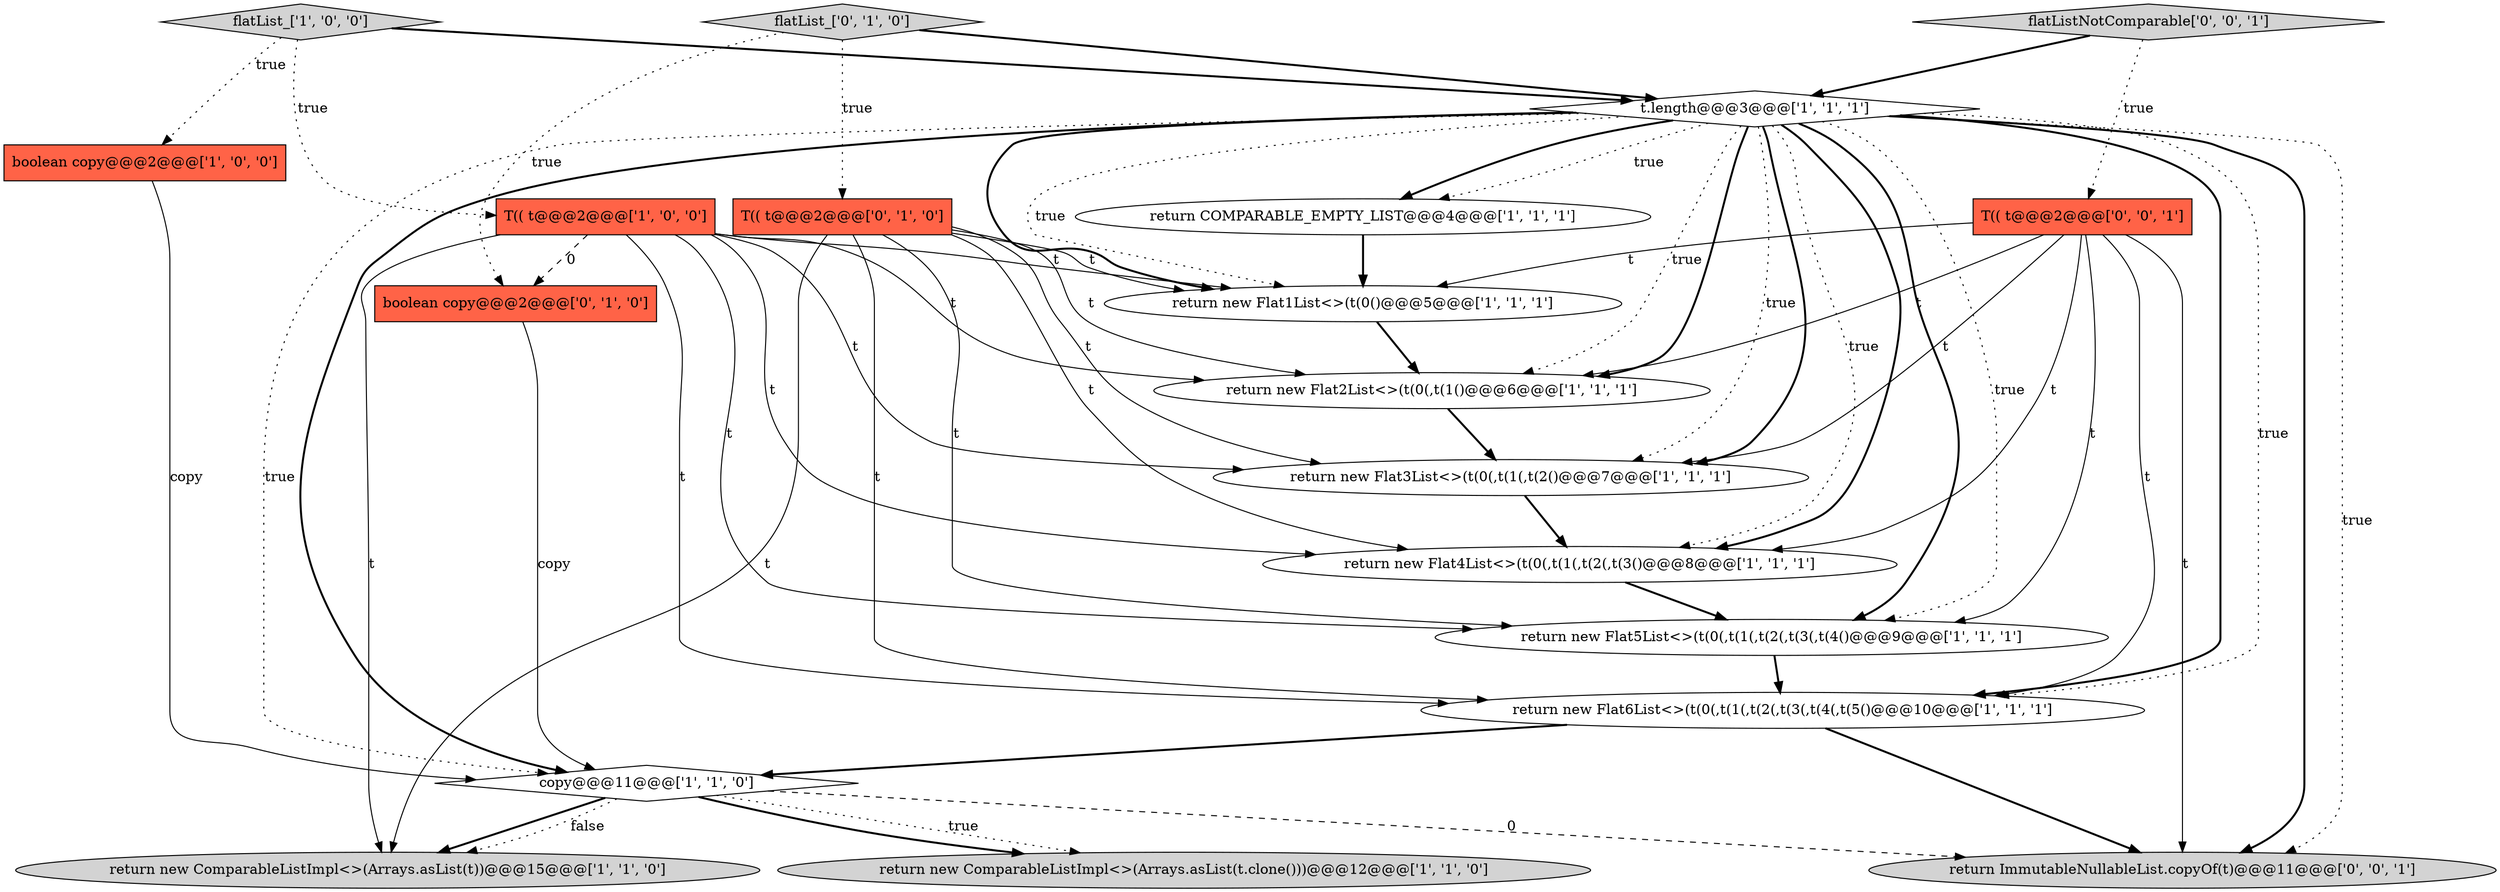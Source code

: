 digraph {
12 [style = filled, label = "t.length@@@3@@@['1', '1', '1']", fillcolor = white, shape = diamond image = "AAA0AAABBB1BBB"];
1 [style = filled, label = "return new Flat4List<>(t(0(,t(1(,t(2(,t(3()@@@8@@@['1', '1', '1']", fillcolor = white, shape = ellipse image = "AAA0AAABBB1BBB"];
16 [style = filled, label = "flatList_['0', '1', '0']", fillcolor = lightgray, shape = diamond image = "AAA0AAABBB2BBB"];
10 [style = filled, label = "copy@@@11@@@['1', '1', '0']", fillcolor = white, shape = diamond image = "AAA0AAABBB1BBB"];
5 [style = filled, label = "return new ComparableListImpl<>(Arrays.asList(t.clone()))@@@12@@@['1', '1', '0']", fillcolor = lightgray, shape = ellipse image = "AAA0AAABBB1BBB"];
17 [style = filled, label = "T(( t@@@2@@@['0', '0', '1']", fillcolor = tomato, shape = box image = "AAA0AAABBB3BBB"];
8 [style = filled, label = "return new ComparableListImpl<>(Arrays.asList(t))@@@15@@@['1', '1', '0']", fillcolor = lightgray, shape = ellipse image = "AAA0AAABBB1BBB"];
9 [style = filled, label = "return new Flat2List<>(t(0(,t(1()@@@6@@@['1', '1', '1']", fillcolor = white, shape = ellipse image = "AAA0AAABBB1BBB"];
15 [style = filled, label = "boolean copy@@@2@@@['0', '1', '0']", fillcolor = tomato, shape = box image = "AAA1AAABBB2BBB"];
6 [style = filled, label = "return new Flat3List<>(t(0(,t(1(,t(2()@@@7@@@['1', '1', '1']", fillcolor = white, shape = ellipse image = "AAA0AAABBB1BBB"];
7 [style = filled, label = "return new Flat1List<>(t(0()@@@5@@@['1', '1', '1']", fillcolor = white, shape = ellipse image = "AAA0AAABBB1BBB"];
19 [style = filled, label = "return ImmutableNullableList.copyOf(t)@@@11@@@['0', '0', '1']", fillcolor = lightgray, shape = ellipse image = "AAA0AAABBB3BBB"];
13 [style = filled, label = "return new Flat6List<>(t(0(,t(1(,t(2(,t(3(,t(4(,t(5()@@@10@@@['1', '1', '1']", fillcolor = white, shape = ellipse image = "AAA0AAABBB1BBB"];
18 [style = filled, label = "flatListNotComparable['0', '0', '1']", fillcolor = lightgray, shape = diamond image = "AAA0AAABBB3BBB"];
0 [style = filled, label = "return COMPARABLE_EMPTY_LIST@@@4@@@['1', '1', '1']", fillcolor = white, shape = ellipse image = "AAA0AAABBB1BBB"];
11 [style = filled, label = "T(( t@@@2@@@['1', '0', '0']", fillcolor = tomato, shape = box image = "AAA1AAABBB1BBB"];
14 [style = filled, label = "T(( t@@@2@@@['0', '1', '0']", fillcolor = tomato, shape = box image = "AAA0AAABBB2BBB"];
2 [style = filled, label = "flatList_['1', '0', '0']", fillcolor = lightgray, shape = diamond image = "AAA0AAABBB1BBB"];
3 [style = filled, label = "boolean copy@@@2@@@['1', '0', '0']", fillcolor = tomato, shape = box image = "AAA0AAABBB1BBB"];
4 [style = filled, label = "return new Flat5List<>(t(0(,t(1(,t(2(,t(3(,t(4()@@@9@@@['1', '1', '1']", fillcolor = white, shape = ellipse image = "AAA0AAABBB1BBB"];
2->3 [style = dotted, label="true"];
14->9 [style = solid, label="t"];
13->10 [style = bold, label=""];
1->4 [style = bold, label=""];
14->1 [style = solid, label="t"];
11->15 [style = dashed, label="0"];
10->19 [style = dashed, label="0"];
17->9 [style = solid, label="t"];
16->15 [style = dotted, label="true"];
4->13 [style = bold, label=""];
18->12 [style = bold, label=""];
14->7 [style = solid, label="t"];
12->1 [style = dotted, label="true"];
17->13 [style = solid, label="t"];
11->1 [style = solid, label="t"];
11->6 [style = solid, label="t"];
12->9 [style = bold, label=""];
10->5 [style = dotted, label="true"];
14->13 [style = solid, label="t"];
12->0 [style = bold, label=""];
12->6 [style = bold, label=""];
17->19 [style = solid, label="t"];
12->7 [style = bold, label=""];
12->1 [style = bold, label=""];
2->12 [style = bold, label=""];
17->7 [style = solid, label="t"];
11->8 [style = solid, label="t"];
9->6 [style = bold, label=""];
3->10 [style = solid, label="copy"];
2->11 [style = dotted, label="true"];
0->7 [style = bold, label=""];
11->13 [style = solid, label="t"];
7->9 [style = bold, label=""];
17->6 [style = solid, label="t"];
12->13 [style = bold, label=""];
14->6 [style = solid, label="t"];
6->1 [style = bold, label=""];
13->19 [style = bold, label=""];
12->13 [style = dotted, label="true"];
12->10 [style = bold, label=""];
10->5 [style = bold, label=""];
12->10 [style = dotted, label="true"];
12->4 [style = bold, label=""];
10->8 [style = bold, label=""];
12->6 [style = dotted, label="true"];
12->19 [style = dotted, label="true"];
10->8 [style = dotted, label="false"];
16->14 [style = dotted, label="true"];
17->1 [style = solid, label="t"];
12->0 [style = dotted, label="true"];
11->9 [style = solid, label="t"];
12->4 [style = dotted, label="true"];
14->4 [style = solid, label="t"];
11->7 [style = solid, label="t"];
18->17 [style = dotted, label="true"];
15->10 [style = solid, label="copy"];
12->19 [style = bold, label=""];
12->7 [style = dotted, label="true"];
16->12 [style = bold, label=""];
14->8 [style = solid, label="t"];
11->4 [style = solid, label="t"];
17->4 [style = solid, label="t"];
12->9 [style = dotted, label="true"];
}
